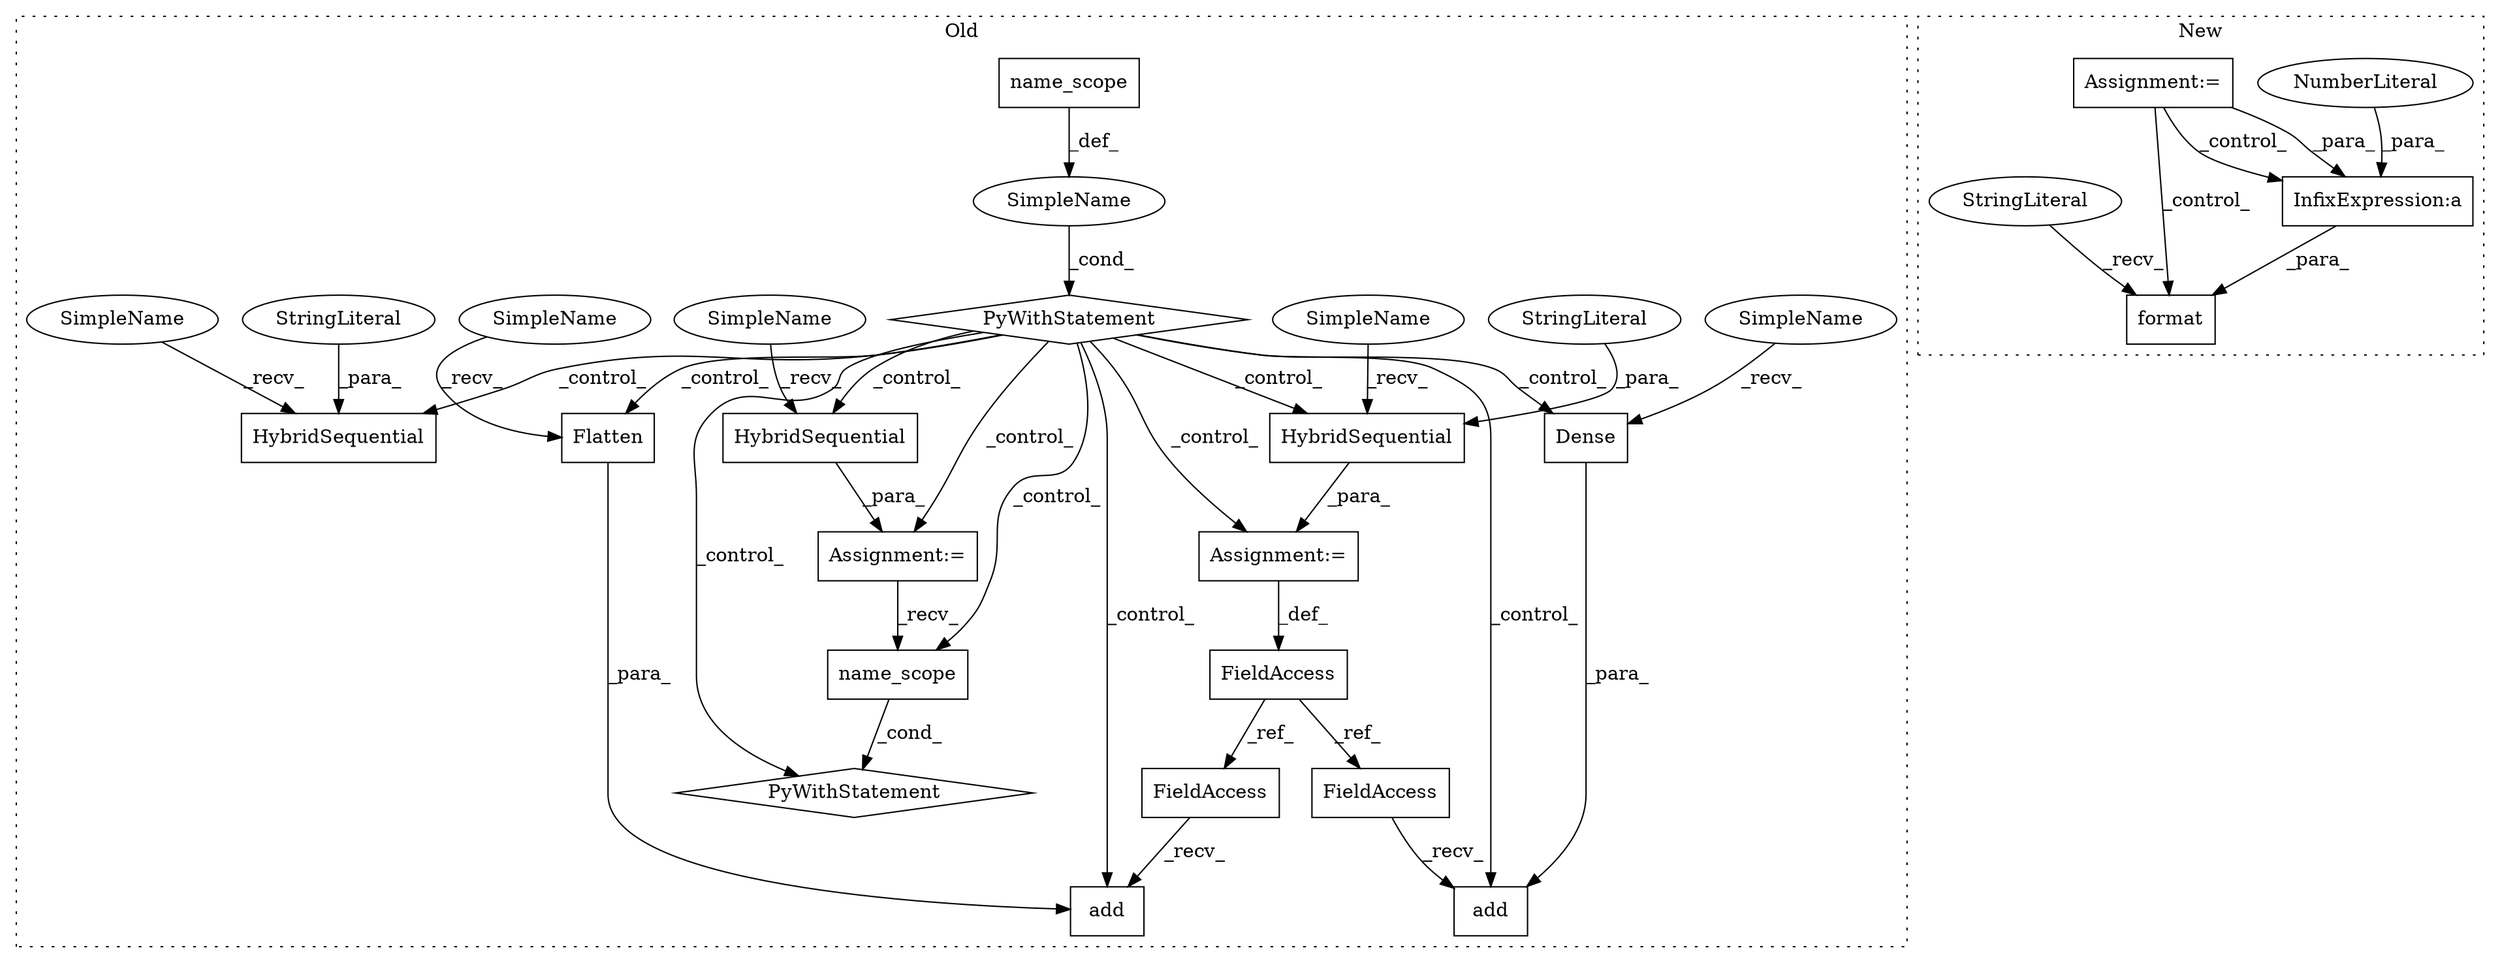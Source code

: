 digraph G {
subgraph cluster0 {
1 [label="HybridSequential" a="32" s="6889,6908" l="17,1" shape="box"];
3 [label="add" a="32" s="6966,6999" l="4,1" shape="box"];
4 [label="StringLiteral" a="45" s="6906" l="2" shape="ellipse"];
5 [label="add" a="32" s="6929,6945" l="4,1" shape="box"];
9 [label="Dense" a="32" s="6973,6998" l="6,1" shape="box"];
10 [label="HybridSequential" a="32" s="5954,5973" l="17,1" shape="box"];
11 [label="FieldAccess" a="22" s="6874" l="11" shape="box"];
12 [label="Flatten" a="32" s="6936" l="9" shape="box"];
13 [label="PyWithStatement" a="104" s="5900,5927" l="10,2" shape="diamond"];
14 [label="SimpleName" a="42" s="" l="" shape="ellipse"];
15 [label="PyWithStatement" a="104" s="6304,6332" l="10,2" shape="diamond"];
16 [label="name_scope" a="32" s="5915" l="12" shape="box"];
18 [label="Assignment:=" a="7" s="6885" l="1" shape="box"];
19 [label="name_scope" a="32" s="6320" l="12" shape="box"];
20 [label="HybridSequential" a="32" s="6252,6293" l="17,1" shape="box"];
21 [label="StringLiteral" a="45" s="5971" l="2" shape="ellipse"];
22 [label="Assignment:=" a="7" s="6248" l="1" shape="box"];
23 [label="FieldAccess" a="22" s="6917" l="11" shape="box"];
24 [label="FieldAccess" a="22" s="6954" l="11" shape="box"];
25 [label="SimpleName" a="42" s="6249" l="2" shape="ellipse"];
26 [label="SimpleName" a="42" s="6933" l="2" shape="ellipse"];
27 [label="SimpleName" a="42" s="5951" l="2" shape="ellipse"];
28 [label="SimpleName" a="42" s="6970" l="2" shape="ellipse"];
29 [label="SimpleName" a="42" s="6886" l="2" shape="ellipse"];
label = "Old";
style="dotted";
}
subgraph cluster1 {
2 [label="format" a="32" s="5940,5952" l="7,1" shape="box"];
6 [label="StringLiteral" a="45" s="5931" l="8" shape="ellipse"];
7 [label="InfixExpression:a" a="27" s="5948" l="3" shape="box"];
8 [label="NumberLiteral" a="34" s="5951" l="1" shape="ellipse"];
17 [label="Assignment:=" a="7" s="5736,5853" l="69,2" shape="box"];
label = "New";
style="dotted";
}
1 -> 18 [label="_para_"];
4 -> 1 [label="_para_"];
6 -> 2 [label="_recv_"];
7 -> 2 [label="_para_"];
8 -> 7 [label="_para_"];
9 -> 3 [label="_para_"];
11 -> 23 [label="_ref_"];
11 -> 24 [label="_ref_"];
12 -> 5 [label="_para_"];
13 -> 10 [label="_control_"];
13 -> 18 [label="_control_"];
13 -> 5 [label="_control_"];
13 -> 19 [label="_control_"];
13 -> 22 [label="_control_"];
13 -> 20 [label="_control_"];
13 -> 15 [label="_control_"];
13 -> 1 [label="_control_"];
13 -> 9 [label="_control_"];
13 -> 3 [label="_control_"];
13 -> 12 [label="_control_"];
14 -> 13 [label="_cond_"];
16 -> 14 [label="_def_"];
17 -> 7 [label="_control_"];
17 -> 7 [label="_para_"];
17 -> 2 [label="_control_"];
18 -> 11 [label="_def_"];
19 -> 15 [label="_cond_"];
20 -> 22 [label="_para_"];
21 -> 10 [label="_para_"];
22 -> 19 [label="_recv_"];
23 -> 5 [label="_recv_"];
24 -> 3 [label="_recv_"];
25 -> 20 [label="_recv_"];
26 -> 12 [label="_recv_"];
27 -> 10 [label="_recv_"];
28 -> 9 [label="_recv_"];
29 -> 1 [label="_recv_"];
}